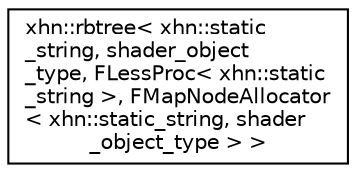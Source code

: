 digraph "Graphical Class Hierarchy"
{
  edge [fontname="Helvetica",fontsize="10",labelfontname="Helvetica",labelfontsize="10"];
  node [fontname="Helvetica",fontsize="10",shape=record];
  rankdir="LR";
  Node1 [label="xhn::rbtree\< xhn::static\l_string, shader_object\l_type, FLessProc\< xhn::static\l_string \>, FMapNodeAllocator\l\< xhn::static_string, shader\l_object_type \> \>",height=0.2,width=0.4,color="black", fillcolor="white", style="filled",URL="$classxhn_1_1rbtree.html"];
}
